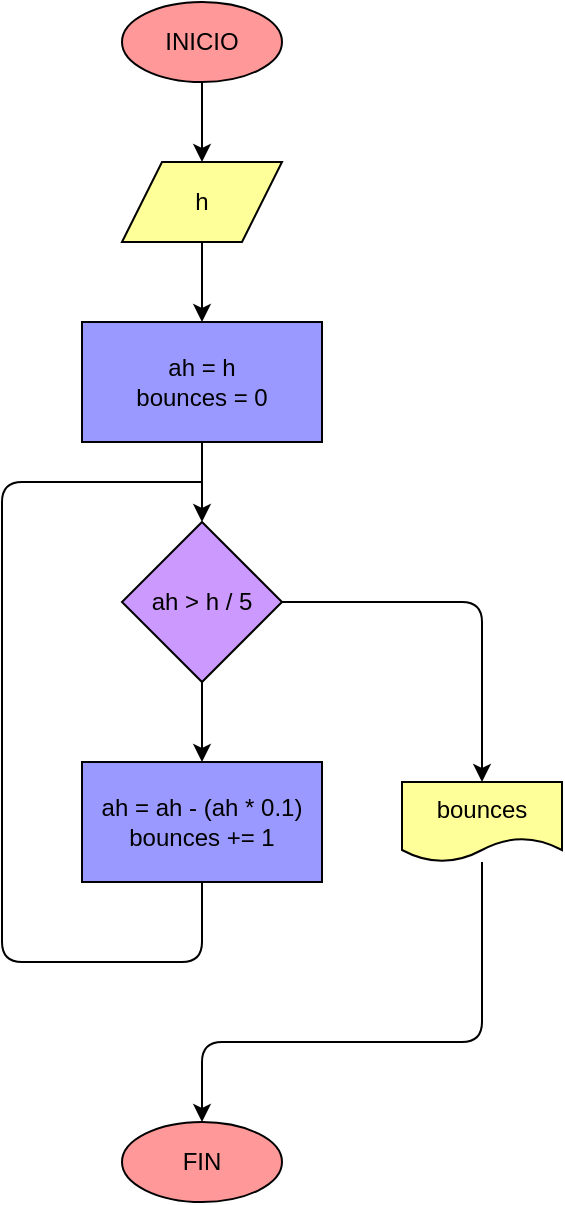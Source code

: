 <mxfile>
    <diagram id="JM96MyOOpL4GvJVYSba6" name="Página-1">
        <mxGraphModel dx="765" dy="607" grid="1" gridSize="10" guides="1" tooltips="1" connect="1" arrows="1" fold="1" page="1" pageScale="1" pageWidth="827" pageHeight="1169" math="0" shadow="0">
            <root>
                <mxCell id="0"/>
                <mxCell id="1" parent="0"/>
                <mxCell id="7" value="" style="edgeStyle=none;html=1;strokeColor=#000000;fontColor=#000000;" edge="1" parent="1" source="3" target="6">
                    <mxGeometry relative="1" as="geometry"/>
                </mxCell>
                <mxCell id="3" value="INICIO" style="ellipse;whiteSpace=wrap;html=1;fillColor=#FF9999;strokeColor=#000000;fontColor=#000000;" vertex="1" parent="1">
                    <mxGeometry x="200" y="80" width="80" height="40" as="geometry"/>
                </mxCell>
                <mxCell id="9" value="" style="edgeStyle=none;html=1;strokeColor=#000000;fontColor=#000000;" edge="1" parent="1" source="6" target="8">
                    <mxGeometry relative="1" as="geometry"/>
                </mxCell>
                <mxCell id="6" value="h" style="shape=parallelogram;perimeter=parallelogramPerimeter;whiteSpace=wrap;html=1;fixedSize=1;strokeColor=#000000;fontColor=#000000;fillColor=#FFFF99;" vertex="1" parent="1">
                    <mxGeometry x="200" y="160" width="80" height="40" as="geometry"/>
                </mxCell>
                <mxCell id="11" value="" style="edgeStyle=none;html=1;strokeColor=#000000;fontColor=#000000;" edge="1" parent="1" source="8" target="10">
                    <mxGeometry relative="1" as="geometry"/>
                </mxCell>
                <mxCell id="8" value="ah = h&lt;br&gt;bounces = 0" style="whiteSpace=wrap;html=1;strokeColor=#000000;fontColor=#000000;fillColor=#9999FF;" vertex="1" parent="1">
                    <mxGeometry x="180" y="240" width="120" height="60" as="geometry"/>
                </mxCell>
                <mxCell id="13" value="" style="edgeStyle=none;html=1;strokeColor=#000000;fontColor=#000000;" edge="1" parent="1" source="10" target="12">
                    <mxGeometry relative="1" as="geometry"/>
                </mxCell>
                <mxCell id="16" style="edgeStyle=none;html=1;exitX=1;exitY=0.5;exitDx=0;exitDy=0;entryX=0.5;entryY=0;entryDx=0;entryDy=0;endArrow=classic;endFill=1;strokeColor=#000000;fontColor=#000000;" edge="1" parent="1" source="10" target="15">
                    <mxGeometry relative="1" as="geometry">
                        <Array as="points">
                            <mxPoint x="380" y="380"/>
                        </Array>
                    </mxGeometry>
                </mxCell>
                <mxCell id="10" value="ah &amp;gt; h / 5" style="rhombus;whiteSpace=wrap;html=1;strokeColor=#000000;fontColor=#000000;fillColor=#CC99FF;" vertex="1" parent="1">
                    <mxGeometry x="200" y="340" width="80" height="80" as="geometry"/>
                </mxCell>
                <mxCell id="14" style="edgeStyle=none;html=1;exitX=0.5;exitY=1;exitDx=0;exitDy=0;endArrow=none;endFill=0;strokeColor=#000000;fontColor=#000000;" edge="1" parent="1" source="12">
                    <mxGeometry relative="1" as="geometry">
                        <mxPoint x="240" y="320" as="targetPoint"/>
                        <Array as="points">
                            <mxPoint x="240" y="560"/>
                            <mxPoint x="140" y="560"/>
                            <mxPoint x="140" y="320"/>
                        </Array>
                    </mxGeometry>
                </mxCell>
                <mxCell id="12" value="ah = ah - (ah * 0.1)&#10;bounces += 1" style="whiteSpace=wrap;html=1;strokeColor=#000000;fontColor=#000000;fillColor=#9999FF;" vertex="1" parent="1">
                    <mxGeometry x="180" y="460" width="120" height="60" as="geometry"/>
                </mxCell>
                <mxCell id="18" value="" style="edgeStyle=none;html=1;endArrow=classic;endFill=1;strokeColor=#000000;fontColor=#000000;" edge="1" parent="1" source="15" target="17">
                    <mxGeometry relative="1" as="geometry">
                        <Array as="points">
                            <mxPoint x="380" y="600"/>
                            <mxPoint x="240" y="600"/>
                        </Array>
                    </mxGeometry>
                </mxCell>
                <mxCell id="15" value="bounces" style="shape=document;whiteSpace=wrap;html=1;boundedLbl=1;strokeColor=#000000;fontColor=#000000;fillColor=#FFFF99;" vertex="1" parent="1">
                    <mxGeometry x="340" y="470" width="80" height="40" as="geometry"/>
                </mxCell>
                <mxCell id="17" value="FIN" style="ellipse;whiteSpace=wrap;html=1;strokeColor=#000000;fontColor=#000000;fillColor=#FF9999;" vertex="1" parent="1">
                    <mxGeometry x="200" y="640" width="80" height="40" as="geometry"/>
                </mxCell>
            </root>
        </mxGraphModel>
    </diagram>
</mxfile>